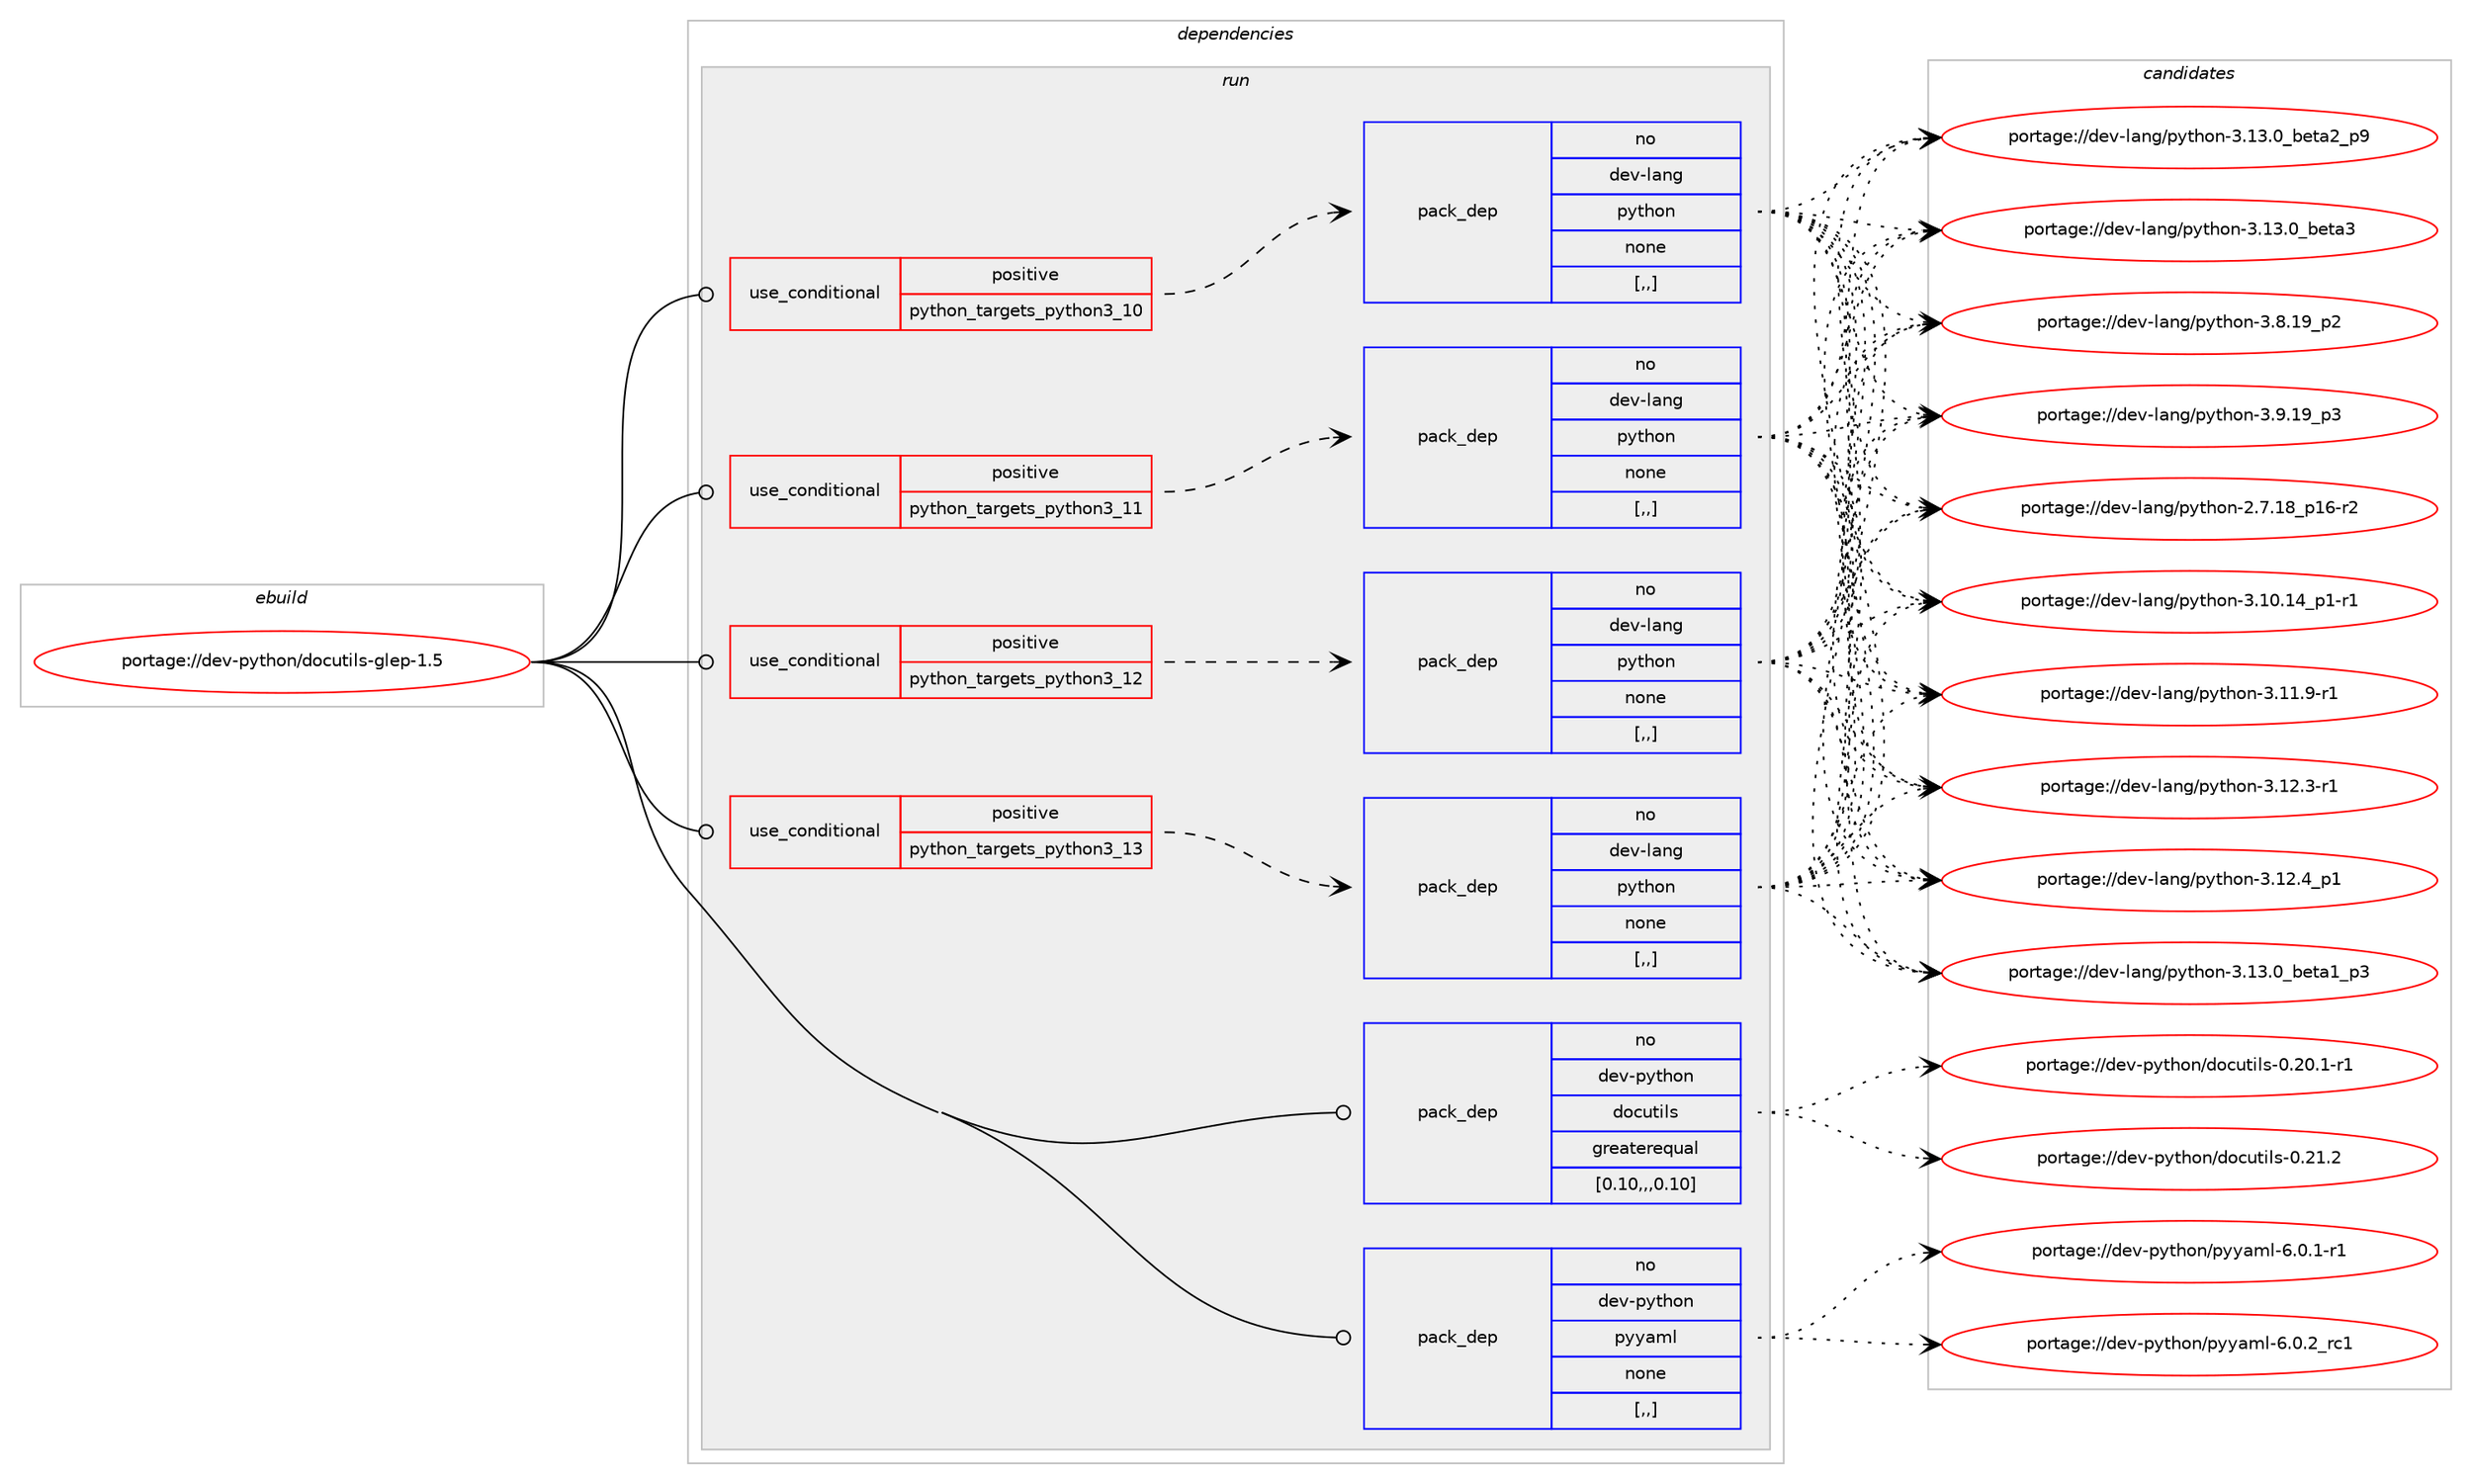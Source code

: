 digraph prolog {

# *************
# Graph options
# *************

newrank=true;
concentrate=true;
compound=true;
graph [rankdir=LR,fontname=Helvetica,fontsize=10,ranksep=1.5];#, ranksep=2.5, nodesep=0.2];
edge  [arrowhead=vee];
node  [fontname=Helvetica,fontsize=10];

# **********
# The ebuild
# **********

subgraph cluster_leftcol {
color=gray;
rank=same;
label=<<i>ebuild</i>>;
id [label="portage://dev-python/docutils-glep-1.5", color=red, width=4, href="../dev-python/docutils-glep-1.5.svg"];
}

# ****************
# The dependencies
# ****************

subgraph cluster_midcol {
color=gray;
label=<<i>dependencies</i>>;
subgraph cluster_compile {
fillcolor="#eeeeee";
style=filled;
label=<<i>compile</i>>;
}
subgraph cluster_compileandrun {
fillcolor="#eeeeee";
style=filled;
label=<<i>compile and run</i>>;
}
subgraph cluster_run {
fillcolor="#eeeeee";
style=filled;
label=<<i>run</i>>;
subgraph cond31529 {
dependency142184 [label=<<TABLE BORDER="0" CELLBORDER="1" CELLSPACING="0" CELLPADDING="4"><TR><TD ROWSPAN="3" CELLPADDING="10">use_conditional</TD></TR><TR><TD>positive</TD></TR><TR><TD>python_targets_python3_10</TD></TR></TABLE>>, shape=none, color=red];
subgraph pack109443 {
dependency142185 [label=<<TABLE BORDER="0" CELLBORDER="1" CELLSPACING="0" CELLPADDING="4" WIDTH="220"><TR><TD ROWSPAN="6" CELLPADDING="30">pack_dep</TD></TR><TR><TD WIDTH="110">no</TD></TR><TR><TD>dev-lang</TD></TR><TR><TD>python</TD></TR><TR><TD>none</TD></TR><TR><TD>[,,]</TD></TR></TABLE>>, shape=none, color=blue];
}
dependency142184:e -> dependency142185:w [weight=20,style="dashed",arrowhead="vee"];
}
id:e -> dependency142184:w [weight=20,style="solid",arrowhead="odot"];
subgraph cond31530 {
dependency142186 [label=<<TABLE BORDER="0" CELLBORDER="1" CELLSPACING="0" CELLPADDING="4"><TR><TD ROWSPAN="3" CELLPADDING="10">use_conditional</TD></TR><TR><TD>positive</TD></TR><TR><TD>python_targets_python3_11</TD></TR></TABLE>>, shape=none, color=red];
subgraph pack109444 {
dependency142187 [label=<<TABLE BORDER="0" CELLBORDER="1" CELLSPACING="0" CELLPADDING="4" WIDTH="220"><TR><TD ROWSPAN="6" CELLPADDING="30">pack_dep</TD></TR><TR><TD WIDTH="110">no</TD></TR><TR><TD>dev-lang</TD></TR><TR><TD>python</TD></TR><TR><TD>none</TD></TR><TR><TD>[,,]</TD></TR></TABLE>>, shape=none, color=blue];
}
dependency142186:e -> dependency142187:w [weight=20,style="dashed",arrowhead="vee"];
}
id:e -> dependency142186:w [weight=20,style="solid",arrowhead="odot"];
subgraph cond31531 {
dependency142188 [label=<<TABLE BORDER="0" CELLBORDER="1" CELLSPACING="0" CELLPADDING="4"><TR><TD ROWSPAN="3" CELLPADDING="10">use_conditional</TD></TR><TR><TD>positive</TD></TR><TR><TD>python_targets_python3_12</TD></TR></TABLE>>, shape=none, color=red];
subgraph pack109445 {
dependency142189 [label=<<TABLE BORDER="0" CELLBORDER="1" CELLSPACING="0" CELLPADDING="4" WIDTH="220"><TR><TD ROWSPAN="6" CELLPADDING="30">pack_dep</TD></TR><TR><TD WIDTH="110">no</TD></TR><TR><TD>dev-lang</TD></TR><TR><TD>python</TD></TR><TR><TD>none</TD></TR><TR><TD>[,,]</TD></TR></TABLE>>, shape=none, color=blue];
}
dependency142188:e -> dependency142189:w [weight=20,style="dashed",arrowhead="vee"];
}
id:e -> dependency142188:w [weight=20,style="solid",arrowhead="odot"];
subgraph cond31532 {
dependency142190 [label=<<TABLE BORDER="0" CELLBORDER="1" CELLSPACING="0" CELLPADDING="4"><TR><TD ROWSPAN="3" CELLPADDING="10">use_conditional</TD></TR><TR><TD>positive</TD></TR><TR><TD>python_targets_python3_13</TD></TR></TABLE>>, shape=none, color=red];
subgraph pack109446 {
dependency142191 [label=<<TABLE BORDER="0" CELLBORDER="1" CELLSPACING="0" CELLPADDING="4" WIDTH="220"><TR><TD ROWSPAN="6" CELLPADDING="30">pack_dep</TD></TR><TR><TD WIDTH="110">no</TD></TR><TR><TD>dev-lang</TD></TR><TR><TD>python</TD></TR><TR><TD>none</TD></TR><TR><TD>[,,]</TD></TR></TABLE>>, shape=none, color=blue];
}
dependency142190:e -> dependency142191:w [weight=20,style="dashed",arrowhead="vee"];
}
id:e -> dependency142190:w [weight=20,style="solid",arrowhead="odot"];
subgraph pack109447 {
dependency142192 [label=<<TABLE BORDER="0" CELLBORDER="1" CELLSPACING="0" CELLPADDING="4" WIDTH="220"><TR><TD ROWSPAN="6" CELLPADDING="30">pack_dep</TD></TR><TR><TD WIDTH="110">no</TD></TR><TR><TD>dev-python</TD></TR><TR><TD>docutils</TD></TR><TR><TD>greaterequal</TD></TR><TR><TD>[0.10,,,0.10]</TD></TR></TABLE>>, shape=none, color=blue];
}
id:e -> dependency142192:w [weight=20,style="solid",arrowhead="odot"];
subgraph pack109448 {
dependency142193 [label=<<TABLE BORDER="0" CELLBORDER="1" CELLSPACING="0" CELLPADDING="4" WIDTH="220"><TR><TD ROWSPAN="6" CELLPADDING="30">pack_dep</TD></TR><TR><TD WIDTH="110">no</TD></TR><TR><TD>dev-python</TD></TR><TR><TD>pyyaml</TD></TR><TR><TD>none</TD></TR><TR><TD>[,,]</TD></TR></TABLE>>, shape=none, color=blue];
}
id:e -> dependency142193:w [weight=20,style="solid",arrowhead="odot"];
}
}

# **************
# The candidates
# **************

subgraph cluster_choices {
rank=same;
color=gray;
label=<<i>candidates</i>>;

subgraph choice109443 {
color=black;
nodesep=1;
choice100101118451089711010347112121116104111110455046554649569511249544511450 [label="portage://dev-lang/python-2.7.18_p16-r2", color=red, width=4,href="../dev-lang/python-2.7.18_p16-r2.svg"];
choice100101118451089711010347112121116104111110455146494846495295112494511449 [label="portage://dev-lang/python-3.10.14_p1-r1", color=red, width=4,href="../dev-lang/python-3.10.14_p1-r1.svg"];
choice100101118451089711010347112121116104111110455146494946574511449 [label="portage://dev-lang/python-3.11.9-r1", color=red, width=4,href="../dev-lang/python-3.11.9-r1.svg"];
choice100101118451089711010347112121116104111110455146495046514511449 [label="portage://dev-lang/python-3.12.3-r1", color=red, width=4,href="../dev-lang/python-3.12.3-r1.svg"];
choice100101118451089711010347112121116104111110455146495046529511249 [label="portage://dev-lang/python-3.12.4_p1", color=red, width=4,href="../dev-lang/python-3.12.4_p1.svg"];
choice10010111845108971101034711212111610411111045514649514648959810111697499511251 [label="portage://dev-lang/python-3.13.0_beta1_p3", color=red, width=4,href="../dev-lang/python-3.13.0_beta1_p3.svg"];
choice10010111845108971101034711212111610411111045514649514648959810111697509511257 [label="portage://dev-lang/python-3.13.0_beta2_p9", color=red, width=4,href="../dev-lang/python-3.13.0_beta2_p9.svg"];
choice1001011184510897110103471121211161041111104551464951464895981011169751 [label="portage://dev-lang/python-3.13.0_beta3", color=red, width=4,href="../dev-lang/python-3.13.0_beta3.svg"];
choice100101118451089711010347112121116104111110455146564649579511250 [label="portage://dev-lang/python-3.8.19_p2", color=red, width=4,href="../dev-lang/python-3.8.19_p2.svg"];
choice100101118451089711010347112121116104111110455146574649579511251 [label="portage://dev-lang/python-3.9.19_p3", color=red, width=4,href="../dev-lang/python-3.9.19_p3.svg"];
dependency142185:e -> choice100101118451089711010347112121116104111110455046554649569511249544511450:w [style=dotted,weight="100"];
dependency142185:e -> choice100101118451089711010347112121116104111110455146494846495295112494511449:w [style=dotted,weight="100"];
dependency142185:e -> choice100101118451089711010347112121116104111110455146494946574511449:w [style=dotted,weight="100"];
dependency142185:e -> choice100101118451089711010347112121116104111110455146495046514511449:w [style=dotted,weight="100"];
dependency142185:e -> choice100101118451089711010347112121116104111110455146495046529511249:w [style=dotted,weight="100"];
dependency142185:e -> choice10010111845108971101034711212111610411111045514649514648959810111697499511251:w [style=dotted,weight="100"];
dependency142185:e -> choice10010111845108971101034711212111610411111045514649514648959810111697509511257:w [style=dotted,weight="100"];
dependency142185:e -> choice1001011184510897110103471121211161041111104551464951464895981011169751:w [style=dotted,weight="100"];
dependency142185:e -> choice100101118451089711010347112121116104111110455146564649579511250:w [style=dotted,weight="100"];
dependency142185:e -> choice100101118451089711010347112121116104111110455146574649579511251:w [style=dotted,weight="100"];
}
subgraph choice109444 {
color=black;
nodesep=1;
choice100101118451089711010347112121116104111110455046554649569511249544511450 [label="portage://dev-lang/python-2.7.18_p16-r2", color=red, width=4,href="../dev-lang/python-2.7.18_p16-r2.svg"];
choice100101118451089711010347112121116104111110455146494846495295112494511449 [label="portage://dev-lang/python-3.10.14_p1-r1", color=red, width=4,href="../dev-lang/python-3.10.14_p1-r1.svg"];
choice100101118451089711010347112121116104111110455146494946574511449 [label="portage://dev-lang/python-3.11.9-r1", color=red, width=4,href="../dev-lang/python-3.11.9-r1.svg"];
choice100101118451089711010347112121116104111110455146495046514511449 [label="portage://dev-lang/python-3.12.3-r1", color=red, width=4,href="../dev-lang/python-3.12.3-r1.svg"];
choice100101118451089711010347112121116104111110455146495046529511249 [label="portage://dev-lang/python-3.12.4_p1", color=red, width=4,href="../dev-lang/python-3.12.4_p1.svg"];
choice10010111845108971101034711212111610411111045514649514648959810111697499511251 [label="portage://dev-lang/python-3.13.0_beta1_p3", color=red, width=4,href="../dev-lang/python-3.13.0_beta1_p3.svg"];
choice10010111845108971101034711212111610411111045514649514648959810111697509511257 [label="portage://dev-lang/python-3.13.0_beta2_p9", color=red, width=4,href="../dev-lang/python-3.13.0_beta2_p9.svg"];
choice1001011184510897110103471121211161041111104551464951464895981011169751 [label="portage://dev-lang/python-3.13.0_beta3", color=red, width=4,href="../dev-lang/python-3.13.0_beta3.svg"];
choice100101118451089711010347112121116104111110455146564649579511250 [label="portage://dev-lang/python-3.8.19_p2", color=red, width=4,href="../dev-lang/python-3.8.19_p2.svg"];
choice100101118451089711010347112121116104111110455146574649579511251 [label="portage://dev-lang/python-3.9.19_p3", color=red, width=4,href="../dev-lang/python-3.9.19_p3.svg"];
dependency142187:e -> choice100101118451089711010347112121116104111110455046554649569511249544511450:w [style=dotted,weight="100"];
dependency142187:e -> choice100101118451089711010347112121116104111110455146494846495295112494511449:w [style=dotted,weight="100"];
dependency142187:e -> choice100101118451089711010347112121116104111110455146494946574511449:w [style=dotted,weight="100"];
dependency142187:e -> choice100101118451089711010347112121116104111110455146495046514511449:w [style=dotted,weight="100"];
dependency142187:e -> choice100101118451089711010347112121116104111110455146495046529511249:w [style=dotted,weight="100"];
dependency142187:e -> choice10010111845108971101034711212111610411111045514649514648959810111697499511251:w [style=dotted,weight="100"];
dependency142187:e -> choice10010111845108971101034711212111610411111045514649514648959810111697509511257:w [style=dotted,weight="100"];
dependency142187:e -> choice1001011184510897110103471121211161041111104551464951464895981011169751:w [style=dotted,weight="100"];
dependency142187:e -> choice100101118451089711010347112121116104111110455146564649579511250:w [style=dotted,weight="100"];
dependency142187:e -> choice100101118451089711010347112121116104111110455146574649579511251:w [style=dotted,weight="100"];
}
subgraph choice109445 {
color=black;
nodesep=1;
choice100101118451089711010347112121116104111110455046554649569511249544511450 [label="portage://dev-lang/python-2.7.18_p16-r2", color=red, width=4,href="../dev-lang/python-2.7.18_p16-r2.svg"];
choice100101118451089711010347112121116104111110455146494846495295112494511449 [label="portage://dev-lang/python-3.10.14_p1-r1", color=red, width=4,href="../dev-lang/python-3.10.14_p1-r1.svg"];
choice100101118451089711010347112121116104111110455146494946574511449 [label="portage://dev-lang/python-3.11.9-r1", color=red, width=4,href="../dev-lang/python-3.11.9-r1.svg"];
choice100101118451089711010347112121116104111110455146495046514511449 [label="portage://dev-lang/python-3.12.3-r1", color=red, width=4,href="../dev-lang/python-3.12.3-r1.svg"];
choice100101118451089711010347112121116104111110455146495046529511249 [label="portage://dev-lang/python-3.12.4_p1", color=red, width=4,href="../dev-lang/python-3.12.4_p1.svg"];
choice10010111845108971101034711212111610411111045514649514648959810111697499511251 [label="portage://dev-lang/python-3.13.0_beta1_p3", color=red, width=4,href="../dev-lang/python-3.13.0_beta1_p3.svg"];
choice10010111845108971101034711212111610411111045514649514648959810111697509511257 [label="portage://dev-lang/python-3.13.0_beta2_p9", color=red, width=4,href="../dev-lang/python-3.13.0_beta2_p9.svg"];
choice1001011184510897110103471121211161041111104551464951464895981011169751 [label="portage://dev-lang/python-3.13.0_beta3", color=red, width=4,href="../dev-lang/python-3.13.0_beta3.svg"];
choice100101118451089711010347112121116104111110455146564649579511250 [label="portage://dev-lang/python-3.8.19_p2", color=red, width=4,href="../dev-lang/python-3.8.19_p2.svg"];
choice100101118451089711010347112121116104111110455146574649579511251 [label="portage://dev-lang/python-3.9.19_p3", color=red, width=4,href="../dev-lang/python-3.9.19_p3.svg"];
dependency142189:e -> choice100101118451089711010347112121116104111110455046554649569511249544511450:w [style=dotted,weight="100"];
dependency142189:e -> choice100101118451089711010347112121116104111110455146494846495295112494511449:w [style=dotted,weight="100"];
dependency142189:e -> choice100101118451089711010347112121116104111110455146494946574511449:w [style=dotted,weight="100"];
dependency142189:e -> choice100101118451089711010347112121116104111110455146495046514511449:w [style=dotted,weight="100"];
dependency142189:e -> choice100101118451089711010347112121116104111110455146495046529511249:w [style=dotted,weight="100"];
dependency142189:e -> choice10010111845108971101034711212111610411111045514649514648959810111697499511251:w [style=dotted,weight="100"];
dependency142189:e -> choice10010111845108971101034711212111610411111045514649514648959810111697509511257:w [style=dotted,weight="100"];
dependency142189:e -> choice1001011184510897110103471121211161041111104551464951464895981011169751:w [style=dotted,weight="100"];
dependency142189:e -> choice100101118451089711010347112121116104111110455146564649579511250:w [style=dotted,weight="100"];
dependency142189:e -> choice100101118451089711010347112121116104111110455146574649579511251:w [style=dotted,weight="100"];
}
subgraph choice109446 {
color=black;
nodesep=1;
choice100101118451089711010347112121116104111110455046554649569511249544511450 [label="portage://dev-lang/python-2.7.18_p16-r2", color=red, width=4,href="../dev-lang/python-2.7.18_p16-r2.svg"];
choice100101118451089711010347112121116104111110455146494846495295112494511449 [label="portage://dev-lang/python-3.10.14_p1-r1", color=red, width=4,href="../dev-lang/python-3.10.14_p1-r1.svg"];
choice100101118451089711010347112121116104111110455146494946574511449 [label="portage://dev-lang/python-3.11.9-r1", color=red, width=4,href="../dev-lang/python-3.11.9-r1.svg"];
choice100101118451089711010347112121116104111110455146495046514511449 [label="portage://dev-lang/python-3.12.3-r1", color=red, width=4,href="../dev-lang/python-3.12.3-r1.svg"];
choice100101118451089711010347112121116104111110455146495046529511249 [label="portage://dev-lang/python-3.12.4_p1", color=red, width=4,href="../dev-lang/python-3.12.4_p1.svg"];
choice10010111845108971101034711212111610411111045514649514648959810111697499511251 [label="portage://dev-lang/python-3.13.0_beta1_p3", color=red, width=4,href="../dev-lang/python-3.13.0_beta1_p3.svg"];
choice10010111845108971101034711212111610411111045514649514648959810111697509511257 [label="portage://dev-lang/python-3.13.0_beta2_p9", color=red, width=4,href="../dev-lang/python-3.13.0_beta2_p9.svg"];
choice1001011184510897110103471121211161041111104551464951464895981011169751 [label="portage://dev-lang/python-3.13.0_beta3", color=red, width=4,href="../dev-lang/python-3.13.0_beta3.svg"];
choice100101118451089711010347112121116104111110455146564649579511250 [label="portage://dev-lang/python-3.8.19_p2", color=red, width=4,href="../dev-lang/python-3.8.19_p2.svg"];
choice100101118451089711010347112121116104111110455146574649579511251 [label="portage://dev-lang/python-3.9.19_p3", color=red, width=4,href="../dev-lang/python-3.9.19_p3.svg"];
dependency142191:e -> choice100101118451089711010347112121116104111110455046554649569511249544511450:w [style=dotted,weight="100"];
dependency142191:e -> choice100101118451089711010347112121116104111110455146494846495295112494511449:w [style=dotted,weight="100"];
dependency142191:e -> choice100101118451089711010347112121116104111110455146494946574511449:w [style=dotted,weight="100"];
dependency142191:e -> choice100101118451089711010347112121116104111110455146495046514511449:w [style=dotted,weight="100"];
dependency142191:e -> choice100101118451089711010347112121116104111110455146495046529511249:w [style=dotted,weight="100"];
dependency142191:e -> choice10010111845108971101034711212111610411111045514649514648959810111697499511251:w [style=dotted,weight="100"];
dependency142191:e -> choice10010111845108971101034711212111610411111045514649514648959810111697509511257:w [style=dotted,weight="100"];
dependency142191:e -> choice1001011184510897110103471121211161041111104551464951464895981011169751:w [style=dotted,weight="100"];
dependency142191:e -> choice100101118451089711010347112121116104111110455146564649579511250:w [style=dotted,weight="100"];
dependency142191:e -> choice100101118451089711010347112121116104111110455146574649579511251:w [style=dotted,weight="100"];
}
subgraph choice109447 {
color=black;
nodesep=1;
choice100101118451121211161041111104710011199117116105108115454846504846494511449 [label="portage://dev-python/docutils-0.20.1-r1", color=red, width=4,href="../dev-python/docutils-0.20.1-r1.svg"];
choice10010111845112121116104111110471001119911711610510811545484650494650 [label="portage://dev-python/docutils-0.21.2", color=red, width=4,href="../dev-python/docutils-0.21.2.svg"];
dependency142192:e -> choice100101118451121211161041111104710011199117116105108115454846504846494511449:w [style=dotted,weight="100"];
dependency142192:e -> choice10010111845112121116104111110471001119911711610510811545484650494650:w [style=dotted,weight="100"];
}
subgraph choice109448 {
color=black;
nodesep=1;
choice1001011184511212111610411111047112121121971091084554464846494511449 [label="portage://dev-python/pyyaml-6.0.1-r1", color=red, width=4,href="../dev-python/pyyaml-6.0.1-r1.svg"];
choice100101118451121211161041111104711212112197109108455446484650951149949 [label="portage://dev-python/pyyaml-6.0.2_rc1", color=red, width=4,href="../dev-python/pyyaml-6.0.2_rc1.svg"];
dependency142193:e -> choice1001011184511212111610411111047112121121971091084554464846494511449:w [style=dotted,weight="100"];
dependency142193:e -> choice100101118451121211161041111104711212112197109108455446484650951149949:w [style=dotted,weight="100"];
}
}

}
